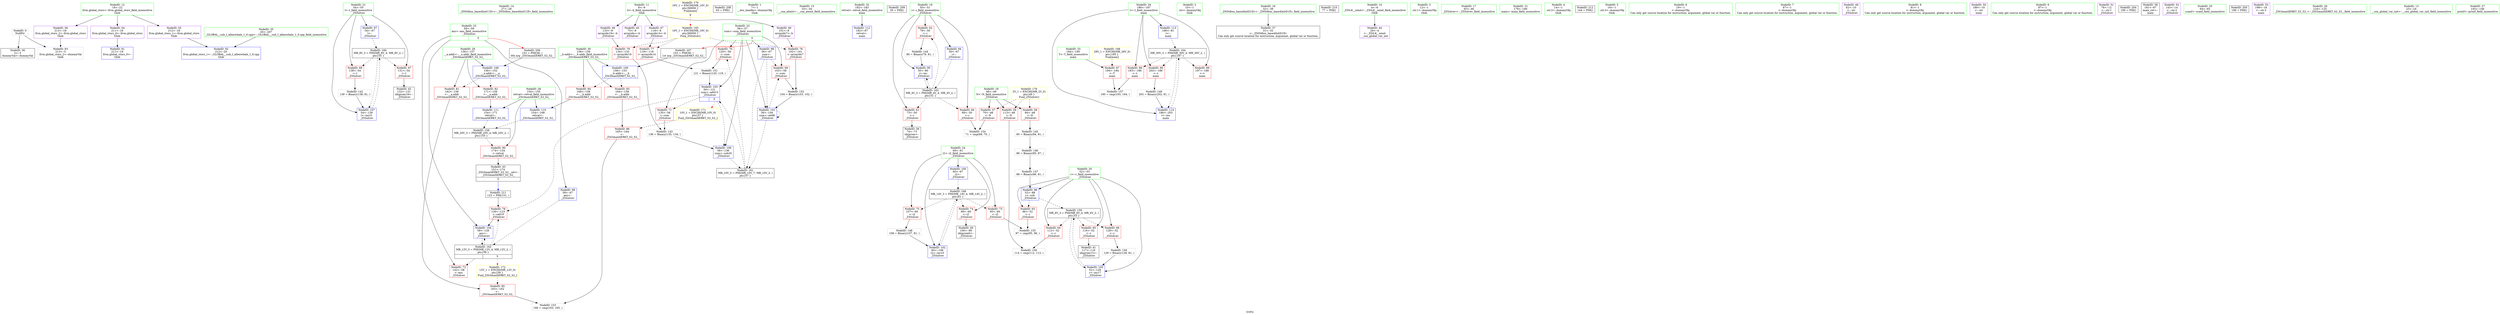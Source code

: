 digraph "SVFG" {
	label="SVFG";

	Node0x557f8cd1b1f0 [shape=record,color=grey,label="{NodeID: 0\nNullPtr}"];
	Node0x557f8cd1b1f0 -> Node0x557f8cd319f0[style=solid];
	Node0x557f8cd1b1f0 -> Node0x557f8cd359b0[style=solid];
	Node0x557f8cd324e0 [shape=record,color=blue,label="{NodeID: 97\n54\<--67\nl\<--\n_Z5Solvev\n}"];
	Node0x557f8cd324e0 -> Node0x557f8cd40830[style=dashed];
	Node0x557f8cd30660 [shape=record,color=green,label="{NodeID: 14\n27\<--28\n_ZNSt8ios_base4InitC1Ev\<--_ZNSt8ios_base4InitC1Ev_field_insensitive\n}"];
	Node0x557f8cd370b0 [shape=record,color=blue,label="{NodeID: 111\n154\<--171\nretval\<--\n_ZSt3maxIiERKT_S2_S2_\n}"];
	Node0x557f8cd370b0 -> Node0x557f8cd3fe30[style=dashed];
	Node0x557f8cd31310 [shape=record,color=green,label="{NodeID: 28\n154\<--155\nretval\<--retval_field_insensitive\n_ZSt3maxIiERKT_S2_S2_\n}"];
	Node0x557f8cd31310 -> Node0x557f8cd34ec0[style=solid];
	Node0x557f8cd31310 -> Node0x557f8cd36fe0[style=solid];
	Node0x557f8cd31310 -> Node0x557f8cd370b0[style=solid];
	Node0x557f8cd4ef80 [shape=record,color=black,label="{NodeID: 208\n63 = PHI()\n}"];
	Node0x557f8cd31f30 [shape=record,color=black,label="{NodeID: 42\n132\<--131\nidxprom18\<--\n_Z5Solvev\n}"];
	Node0x557f8cd33b10 [shape=record,color=purple,label="{NodeID: 56\n213\<--18\nllvm.global_ctors_2\<--llvm.global_ctors\nGlob }"];
	Node0x557f8cd33b10 -> Node0x557f8cd359b0[style=solid];
	Node0x557f8cd3a510 [shape=record,color=grey,label="{NodeID: 153\n166 = cmp(163, 165, )\n}"];
	Node0x557f8cd346a0 [shape=record,color=red,label="{NodeID: 70\n120\<--56\n\<--sum\n_Z5Solvev\n}"];
	Node0x557f8cd346a0 -> Node0x557f8cd3a210[style=solid];
	Node0x557f8cd35200 [shape=record,color=red,label="{NodeID: 84\n168\<--158\n\<--__b.addr\n_ZSt3maxIiERKT_S2_S2_\n}"];
	Node0x557f8cd35200 -> Node0x557f8cd36fe0[style=solid];
	Node0x557f8cd1b480 [shape=record,color=green,label="{NodeID: 1\n7\<--1\n__dso_handle\<--dummyObj\nGlob }"];
	Node0x557f8cd325b0 [shape=record,color=blue,label="{NodeID: 98\n56\<--67\nsum\<--\n_Z5Solvev\n}"];
	Node0x557f8cd325b0 -> Node0x557f8cd345d0[style=dashed];
	Node0x557f8cd325b0 -> Node0x557f8cd32820[style=dashed];
	Node0x557f8cd325b0 -> Node0x557f8cd40d30[style=dashed];
	Node0x557f8cd30760 [shape=record,color=green,label="{NodeID: 15\n33\<--34\n__cxa_atexit\<--__cxa_atexit_field_insensitive\n}"];
	Node0x557f8cd37180 [shape=record,color=blue,label="{NodeID: 112\n182\<--67\nretval\<--\nmain\n}"];
	Node0x557f8cd313e0 [shape=record,color=green,label="{NodeID: 29\n156\<--157\n__a.addr\<--__a.addr_field_insensitive\n_ZSt3maxIiERKT_S2_S2_\n}"];
	Node0x557f8cd313e0 -> Node0x557f8cd34f90[style=solid];
	Node0x557f8cd313e0 -> Node0x557f8cd35060[style=solid];
	Node0x557f8cd313e0 -> Node0x557f8cd36e40[style=solid];
	Node0x557f8cd4f080 [shape=record,color=black,label="{NodeID: 209\n30 = PHI()\n}"];
	Node0x557f8cd32000 [shape=record,color=black,label="{NodeID: 43\n151\<--174\n_ZSt3maxIiERKT_S2_S2__ret\<--\n_ZSt3maxIiERKT_S2_S2_\n|{<s0>5}}"];
	Node0x557f8cd32000:s0 -> Node0x557f8cd4f280[style=solid,color=blue];
	Node0x557f8cd33c10 [shape=record,color=red,label="{NodeID: 57\n70\<--48\n\<--N\n_Z5Solvev\n}"];
	Node0x557f8cd33c10 -> Node0x557f8cd3a690[style=solid];
	Node0x557f8cd3a690 [shape=record,color=grey,label="{NodeID: 154\n71 = cmp(69, 70, )\n}"];
	Node0x557f8cd34770 [shape=record,color=red,label="{NodeID: 71\n135\<--56\n\<--sum\n_Z5Solvev\n}"];
	Node0x557f8cd34770 -> Node0x557f8cd39610[style=solid];
	Node0x557f8cd43650 [shape=record,color=yellow,style=double,label="{NodeID: 168\n28V_1 = ENCHI(MR_28V_0)\npts\{185 \}\nFun[main]}"];
	Node0x557f8cd43650 -> Node0x557f8cd35470[style=dashed];
	Node0x557f8cd352d0 [shape=record,color=red,label="{NodeID: 85\n163\<--162\n\<--\n_ZSt3maxIiERKT_S2_S2_\n}"];
	Node0x557f8cd352d0 -> Node0x557f8cd3a510[style=solid];
	Node0x557f8cd2f6e0 [shape=record,color=green,label="{NodeID: 2\n10\<--1\n.str\<--dummyObj\nGlob }"];
	Node0x557f8cd32680 [shape=record,color=blue,label="{NodeID: 99\n58\<--67\nans\<--\n_Z5Solvev\n}"];
	Node0x557f8cd32680 -> Node0x557f8cd41230[style=dashed];
	Node0x557f8cd30860 [shape=record,color=green,label="{NodeID: 16\n32\<--38\n_ZNSt8ios_base4InitD1Ev\<--_ZNSt8ios_base4InitD1Ev_field_insensitive\n}"];
	Node0x557f8cd30860 -> Node0x557f8cd31af0[style=solid];
	Node0x557f8cd37250 [shape=record,color=blue,label="{NodeID: 113\n186\<--81\nt\<--\nmain\n}"];
	Node0x557f8cd37250 -> Node0x557f8cd41c30[style=dashed];
	Node0x557f8cd314b0 [shape=record,color=green,label="{NodeID: 30\n158\<--159\n__b.addr\<--__b.addr_field_insensitive\n_ZSt3maxIiERKT_S2_S2_\n}"];
	Node0x557f8cd314b0 -> Node0x557f8cd35130[style=solid];
	Node0x557f8cd314b0 -> Node0x557f8cd35200[style=solid];
	Node0x557f8cd314b0 -> Node0x557f8cd36f10[style=solid];
	Node0x557f8cd4f180 [shape=record,color=black,label="{NodeID: 210\n77 = PHI()\n}"];
	Node0x557f8cd320d0 [shape=record,color=purple,label="{NodeID: 44\n29\<--4\n\<--_ZStL8__ioinit\n__cxx_global_var_init\n}"];
	Node0x557f8cd33ce0 [shape=record,color=red,label="{NodeID: 58\n84\<--48\n\<--N\n_Z5Solvev\n}"];
	Node0x557f8cd33ce0 -> Node0x557f8cd39910[style=solid];
	Node0x557f8cd3a810 [shape=record,color=grey,label="{NodeID: 155\n97 = cmp(95, 96, )\n}"];
	Node0x557f8cd34840 [shape=record,color=red,label="{NodeID: 72\n142\<--58\n\<--ans\n_Z5Solvev\n}"];
	Node0x557f8cd353a0 [shape=record,color=red,label="{NodeID: 86\n165\<--164\n\<--\n_ZSt3maxIiERKT_S2_S2_\n}"];
	Node0x557f8cd353a0 -> Node0x557f8cd3a510[style=solid];
	Node0x557f8cd2f770 [shape=record,color=green,label="{NodeID: 3\n12\<--1\n.str.1\<--dummyObj\nGlob }"];
	Node0x557f8cd443d0 [shape=record,color=yellow,style=double,label="{NodeID: 183\n16V_1 = ENCHI(MR_16V_0)\npts\{90000 \}\nFun[_Z5Solvev]}"];
	Node0x557f8cd443d0 -> Node0x557f8cd34b80[style=dashed];
	Node0x557f8cd443d0 -> Node0x557f8cd34c50[style=dashed];
	Node0x557f8cd443d0 -> Node0x557f8cd34df0[style=dashed];
	Node0x557f8cd32750 [shape=record,color=blue,label="{NodeID: 100\n60\<--67\ni2\<--\n_Z5Solvev\n}"];
	Node0x557f8cd32750 -> Node0x557f8cd42630[style=dashed];
	Node0x557f8cd30960 [shape=record,color=green,label="{NodeID: 17\n45\<--46\n_Z5Solvev\<--_Z5Solvev_field_insensitive\n}"];
	Node0x557f8cd37320 [shape=record,color=blue,label="{NodeID: 114\n186\<--203\nt\<--inc\nmain\n}"];
	Node0x557f8cd37320 -> Node0x557f8cd41c30[style=dashed];
	Node0x557f8cd31580 [shape=record,color=green,label="{NodeID: 31\n179\<--180\nmain\<--main_field_insensitive\n}"];
	Node0x557f8cd4f280 [shape=record,color=black,label="{NodeID: 211\n123 = PHI(151, )\n}"];
	Node0x557f8cd4f280 -> Node0x557f8cd34d20[style=solid];
	Node0x557f8cd321a0 [shape=record,color=purple,label="{NodeID: 45\n75\<--8\narrayidx\<--b\n_Z5Solvev\n}"];
	Node0x557f8cd39490 [shape=record,color=grey,label="{NodeID: 142\n139 = Binary(138, 81, )\n}"];
	Node0x557f8cd39490 -> Node0x557f8cd36d70[style=solid];
	Node0x557f8cd33db0 [shape=record,color=red,label="{NodeID: 59\n113\<--48\n\<--N\n_Z5Solvev\n}"];
	Node0x557f8cd33db0 -> Node0x557f8cd3a990[style=solid];
	Node0x557f8cd3a990 [shape=record,color=grey,label="{NodeID: 156\n114 = cmp(112, 113, )\n}"];
	Node0x557f8cd34910 [shape=record,color=red,label="{NodeID: 73\n95\<--60\n\<--i2\n_Z5Solvev\n}"];
	Node0x557f8cd34910 -> Node0x557f8cd3a810[style=solid];
	Node0x557f8cd43810 [shape=record,color=yellow,style=double,label="{NodeID: 170\n16V_1 = ENCHI(MR_16V_0)\npts\{90000 \}\nFun[main]|{<s0>9}}"];
	Node0x557f8cd43810:s0 -> Node0x557f8cd443d0[style=dashed,color=red];
	Node0x557f8cd35470 [shape=record,color=red,label="{NodeID: 87\n194\<--184\n\<--T\nmain\n}"];
	Node0x557f8cd35470 -> Node0x557f8cd3ab10[style=solid];
	Node0x557f8cd2f800 [shape=record,color=green,label="{NodeID: 4\n14\<--1\n.str.2\<--dummyObj\nGlob }"];
	Node0x557f8cd32820 [shape=record,color=blue,label="{NodeID: 101\n56\<--104\nsum\<--add8\n_Z5Solvev\n}"];
	Node0x557f8cd32820 -> Node0x557f8cd345d0[style=dashed];
	Node0x557f8cd32820 -> Node0x557f8cd32820[style=dashed];
	Node0x557f8cd32820 -> Node0x557f8cd40d30[style=dashed];
	Node0x557f8cd30a60 [shape=record,color=green,label="{NodeID: 18\n48\<--49\nN\<--N_field_insensitive\n_Z5Solvev\n}"];
	Node0x557f8cd30a60 -> Node0x557f8cd33c10[style=solid];
	Node0x557f8cd30a60 -> Node0x557f8cd33ce0[style=solid];
	Node0x557f8cd30a60 -> Node0x557f8cd33db0[style=solid];
	Node0x557f8cd31680 [shape=record,color=green,label="{NodeID: 32\n182\<--183\nretval\<--retval_field_insensitive\nmain\n}"];
	Node0x557f8cd31680 -> Node0x557f8cd37180[style=solid];
	Node0x557f8cd4f4b0 [shape=record,color=black,label="{NodeID: 212\n144 = PHI()\n}"];
	Node0x557f8cd32270 [shape=record,color=purple,label="{NodeID: 46\n101\<--8\narrayidx7\<--b\n_Z5Solvev\n}"];
	Node0x557f8cd32270 -> Node0x557f8cd34b80[style=solid];
	Node0x557f8cd39610 [shape=record,color=grey,label="{NodeID: 143\n136 = Binary(135, 134, )\n}"];
	Node0x557f8cd39610 -> Node0x557f8cd36ca0[style=solid];
	Node0x557f8cd33e80 [shape=record,color=red,label="{NodeID: 60\n69\<--50\n\<--i\n_Z5Solvev\n}"];
	Node0x557f8cd33e80 -> Node0x557f8cd3a690[style=solid];
	Node0x557f8cd3ab10 [shape=record,color=grey,label="{NodeID: 157\n195 = cmp(193, 194, )\n}"];
	Node0x557f8cd349e0 [shape=record,color=red,label="{NodeID: 74\n99\<--60\n\<--i2\n_Z5Solvev\n}"];
	Node0x557f8cd349e0 -> Node0x557f8cd31d90[style=solid];
	Node0x557f8cd438f0 [shape=record,color=yellow,style=double,label="{NodeID: 171\n10V_1 = ENCHI(MR_10V_0)\npts\{57 \}\nFun[_ZSt3maxIiERKT_S2_S2_]}"];
	Node0x557f8cd438f0 -> Node0x557f8cd353a0[style=dashed];
	Node0x557f8cd35540 [shape=record,color=red,label="{NodeID: 88\n193\<--186\n\<--t\nmain\n}"];
	Node0x557f8cd35540 -> Node0x557f8cd3ab10[style=solid];
	Node0x557f8cd2f890 [shape=record,color=green,label="{NodeID: 5\n16\<--1\n.str.3\<--dummyObj\nGlob }"];
	Node0x557f8cd328f0 [shape=record,color=blue,label="{NodeID: 102\n60\<--108\ni2\<--inc10\n_Z5Solvev\n}"];
	Node0x557f8cd328f0 -> Node0x557f8cd42630[style=dashed];
	Node0x557f8cd30b30 [shape=record,color=green,label="{NodeID: 19\n50\<--51\ni\<--i_field_insensitive\n_Z5Solvev\n}"];
	Node0x557f8cd30b30 -> Node0x557f8cd33e80[style=solid];
	Node0x557f8cd30b30 -> Node0x557f8cd33f50[style=solid];
	Node0x557f8cd30b30 -> Node0x557f8cd34020[style=solid];
	Node0x557f8cd30b30 -> Node0x557f8cd35ab0[style=solid];
	Node0x557f8cd30b30 -> Node0x557f8cd35b80[style=solid];
	Node0x557f8cd31750 [shape=record,color=green,label="{NodeID: 33\n184\<--185\nT\<--T_field_insensitive\nmain\n}"];
	Node0x557f8cd31750 -> Node0x557f8cd35470[style=solid];
	Node0x557f8cd32340 [shape=record,color=purple,label="{NodeID: 47\n118\<--8\narrayidx14\<--b\n_Z5Solvev\n}"];
	Node0x557f8cd32340 -> Node0x557f8cd34c50[style=solid];
	Node0x557f8cd39790 [shape=record,color=grey,label="{NodeID: 144\n80 = Binary(79, 81, )\n}"];
	Node0x557f8cd39790 -> Node0x557f8cd35b80[style=solid];
	Node0x557f8cd33f50 [shape=record,color=red,label="{NodeID: 61\n73\<--50\n\<--i\n_Z5Solvev\n}"];
	Node0x557f8cd33f50 -> Node0x557f8cd31cc0[style=solid];
	Node0x557f8cd3fe30 [shape=record,color=black,label="{NodeID: 158\nMR_20V_3 = PHI(MR_20V_4, MR_20V_2, )\npts\{155 \}\n}"];
	Node0x557f8cd3fe30 -> Node0x557f8cd34ec0[style=dashed];
	Node0x557f8cd34ab0 [shape=record,color=red,label="{NodeID: 75\n107\<--60\n\<--i2\n_Z5Solvev\n}"];
	Node0x557f8cd34ab0 -> Node0x557f8cd39d90[style=solid];
	Node0x557f8cd43a00 [shape=record,color=yellow,style=double,label="{NodeID: 172\n12V_1 = ENCHI(MR_12V_0)\npts\{59 \}\nFun[_ZSt3maxIiERKT_S2_S2_]}"];
	Node0x557f8cd43a00 -> Node0x557f8cd352d0[style=dashed];
	Node0x557f8cd35610 [shape=record,color=red,label="{NodeID: 89\n197\<--186\n\<--t\nmain\n}"];
	Node0x557f8cd300d0 [shape=record,color=green,label="{NodeID: 6\n19\<--1\n\<--dummyObj\nCan only get source location for instruction, argument, global var or function.}"];
	Node0x557f8cd329c0 [shape=record,color=blue,label="{NodeID: 103\n56\<--121\nsum\<--add15\n_Z5Solvev\n|{|<s3>5}}"];
	Node0x557f8cd329c0 -> Node0x557f8cd34770[style=dashed];
	Node0x557f8cd329c0 -> Node0x557f8cd34d20[style=dashed];
	Node0x557f8cd329c0 -> Node0x557f8cd36ca0[style=dashed];
	Node0x557f8cd329c0:s3 -> Node0x557f8cd438f0[style=dashed,color=red];
	Node0x557f8cd30c00 [shape=record,color=green,label="{NodeID: 20\n52\<--53\nr\<--r_field_insensitive\n_Z5Solvev\n}"];
	Node0x557f8cd30c00 -> Node0x557f8cd340f0[style=solid];
	Node0x557f8cd30c00 -> Node0x557f8cd341c0[style=solid];
	Node0x557f8cd30c00 -> Node0x557f8cd34290[style=solid];
	Node0x557f8cd30c00 -> Node0x557f8cd34360[style=solid];
	Node0x557f8cd30c00 -> Node0x557f8cd32410[style=solid];
	Node0x557f8cd30c00 -> Node0x557f8cd32b60[style=solid];
	Node0x557f8cd31820 [shape=record,color=green,label="{NodeID: 34\n186\<--187\nt\<--t_field_insensitive\nmain\n}"];
	Node0x557f8cd31820 -> Node0x557f8cd35540[style=solid];
	Node0x557f8cd31820 -> Node0x557f8cd35610[style=solid];
	Node0x557f8cd31820 -> Node0x557f8cd356e0[style=solid];
	Node0x557f8cd31820 -> Node0x557f8cd37250[style=solid];
	Node0x557f8cd31820 -> Node0x557f8cd37320[style=solid];
	Node0x557f8cd33430 [shape=record,color=purple,label="{NodeID: 48\n133\<--8\narrayidx19\<--b\n_Z5Solvev\n}"];
	Node0x557f8cd33430 -> Node0x557f8cd34df0[style=solid];
	Node0x557f8cd39910 [shape=record,color=grey,label="{NodeID: 145\n85 = Binary(84, 81, )\n}"];
	Node0x557f8cd39910 -> Node0x557f8cd39a90[style=solid];
	Node0x557f8cd34020 [shape=record,color=red,label="{NodeID: 62\n79\<--50\n\<--i\n_Z5Solvev\n}"];
	Node0x557f8cd34020 -> Node0x557f8cd39790[style=solid];
	Node0x557f8cd40330 [shape=record,color=black,label="{NodeID: 159\nMR_6V_3 = PHI(MR_6V_4, MR_6V_2, )\npts\{53 \}\n}"];
	Node0x557f8cd40330 -> Node0x557f8cd341c0[style=dashed];
	Node0x557f8cd40330 -> Node0x557f8cd34290[style=dashed];
	Node0x557f8cd40330 -> Node0x557f8cd34360[style=dashed];
	Node0x557f8cd40330 -> Node0x557f8cd32b60[style=dashed];
	Node0x557f8cd34b80 [shape=record,color=red,label="{NodeID: 76\n102\<--101\n\<--arrayidx7\n_Z5Solvev\n}"];
	Node0x557f8cd34b80 -> Node0x557f8cd3a390[style=solid];
	Node0x557f8cd356e0 [shape=record,color=red,label="{NodeID: 90\n202\<--186\n\<--t\nmain\n}"];
	Node0x557f8cd356e0 -> Node0x557f8cd39f10[style=solid];
	Node0x557f8cd30160 [shape=record,color=green,label="{NodeID: 7\n67\<--1\n\<--dummyObj\nCan only get source location for instruction, argument, global var or function.}"];
	Node0x557f8cd32a90 [shape=record,color=blue,label="{NodeID: 104\n58\<--126\nans\<--\n_Z5Solvev\n}"];
	Node0x557f8cd32a90 -> Node0x557f8cd41230[style=dashed];
	Node0x557f8cd30cd0 [shape=record,color=green,label="{NodeID: 21\n54\<--55\nl\<--l_field_insensitive\n_Z5Solvev\n}"];
	Node0x557f8cd30cd0 -> Node0x557f8cd34430[style=solid];
	Node0x557f8cd30cd0 -> Node0x557f8cd34500[style=solid];
	Node0x557f8cd30cd0 -> Node0x557f8cd324e0[style=solid];
	Node0x557f8cd30cd0 -> Node0x557f8cd36d70[style=solid];
	Node0x557f8cd318f0 [shape=record,color=green,label="{NodeID: 35\n20\<--207\n_GLOBAL__sub_I_allenwhale_1_0.cpp\<--_GLOBAL__sub_I_allenwhale_1_0.cpp_field_insensitive\n}"];
	Node0x557f8cd318f0 -> Node0x557f8cd358b0[style=solid];
	Node0x557f8cd33500 [shape=record,color=purple,label="{NodeID: 49\n62\<--10\n\<--.str\n_Z5Solvev\n}"];
	Node0x557f8cd39a90 [shape=record,color=grey,label="{NodeID: 146\n86 = Binary(85, 87, )\n}"];
	Node0x557f8cd39a90 -> Node0x557f8cd39c10[style=solid];
	Node0x557f8cd340f0 [shape=record,color=red,label="{NodeID: 63\n96\<--52\n\<--r\n_Z5Solvev\n}"];
	Node0x557f8cd340f0 -> Node0x557f8cd3a810[style=solid];
	Node0x557f8cd40830 [shape=record,color=black,label="{NodeID: 160\nMR_8V_3 = PHI(MR_8V_4, MR_8V_2, )\npts\{55 \}\n}"];
	Node0x557f8cd40830 -> Node0x557f8cd34430[style=dashed];
	Node0x557f8cd40830 -> Node0x557f8cd34500[style=dashed];
	Node0x557f8cd40830 -> Node0x557f8cd36d70[style=dashed];
	Node0x557f8cd34c50 [shape=record,color=red,label="{NodeID: 77\n119\<--118\n\<--arrayidx14\n_Z5Solvev\n}"];
	Node0x557f8cd34c50 -> Node0x557f8cd3a210[style=solid];
	Node0x557f8cd357b0 [shape=record,color=blue,label="{NodeID: 91\n211\<--19\nllvm.global_ctors_0\<--\nGlob }"];
	Node0x557f8cd301f0 [shape=record,color=green,label="{NodeID: 8\n81\<--1\n\<--dummyObj\nCan only get source location for instruction, argument, global var or function.}"];
	Node0x557f8cd32b60 [shape=record,color=blue,label="{NodeID: 105\n52\<--129\nr\<--inc17\n_Z5Solvev\n}"];
	Node0x557f8cd32b60 -> Node0x557f8cd40330[style=dashed];
	Node0x557f8cd30da0 [shape=record,color=green,label="{NodeID: 22\n56\<--57\nsum\<--sum_field_insensitive\n_Z5Solvev\n|{|<s7>5}}"];
	Node0x557f8cd30da0 -> Node0x557f8cd345d0[style=solid];
	Node0x557f8cd30da0 -> Node0x557f8cd346a0[style=solid];
	Node0x557f8cd30da0 -> Node0x557f8cd34770[style=solid];
	Node0x557f8cd30da0 -> Node0x557f8cd325b0[style=solid];
	Node0x557f8cd30da0 -> Node0x557f8cd32820[style=solid];
	Node0x557f8cd30da0 -> Node0x557f8cd329c0[style=solid];
	Node0x557f8cd30da0 -> Node0x557f8cd36ca0[style=solid];
	Node0x557f8cd30da0:s7 -> Node0x557f8cd4e790[style=solid,color=red];
	Node0x557f8cd319f0 [shape=record,color=black,label="{NodeID: 36\n2\<--3\ndummyVal\<--dummyVal\n}"];
	Node0x557f8cd335d0 [shape=record,color=purple,label="{NodeID: 50\n189\<--10\n\<--.str\nmain\n}"];
	Node0x557f8cd39c10 [shape=record,color=grey,label="{NodeID: 147\n88 = Binary(86, 81, )\n}"];
	Node0x557f8cd39c10 -> Node0x557f8cd32410[style=solid];
	Node0x557f8cd341c0 [shape=record,color=red,label="{NodeID: 64\n112\<--52\n\<--r\n_Z5Solvev\n}"];
	Node0x557f8cd341c0 -> Node0x557f8cd3a990[style=solid];
	Node0x557f8cd40d30 [shape=record,color=black,label="{NodeID: 161\nMR_10V_5 = PHI(MR_10V_7, MR_10V_3, )\npts\{57 \}\n}"];
	Node0x557f8cd40d30 -> Node0x557f8cd346a0[style=dashed];
	Node0x557f8cd40d30 -> Node0x557f8cd329c0[style=dashed];
	Node0x557f8cd34d20 [shape=record,color=red,label="{NodeID: 78\n126\<--123\n\<--call16\n_Z5Solvev\n}"];
	Node0x557f8cd34d20 -> Node0x557f8cd32a90[style=solid];
	Node0x557f8cd358b0 [shape=record,color=blue,label="{NodeID: 92\n212\<--20\nllvm.global_ctors_1\<--_GLOBAL__sub_I_allenwhale_1_0.cpp\nGlob }"];
	Node0x557f8cd30280 [shape=record,color=green,label="{NodeID: 9\n87\<--1\n\<--dummyObj\nCan only get source location for instruction, argument, global var or function.}"];
	Node0x557f8cd36ca0 [shape=record,color=blue,label="{NodeID: 106\n56\<--136\nsum\<--sub20\n_Z5Solvev\n}"];
	Node0x557f8cd36ca0 -> Node0x557f8cd40d30[style=dashed];
	Node0x557f8cd30e70 [shape=record,color=green,label="{NodeID: 23\n58\<--59\nans\<--ans_field_insensitive\n_Z5Solvev\n|{|<s3>5}}"];
	Node0x557f8cd30e70 -> Node0x557f8cd34840[style=solid];
	Node0x557f8cd30e70 -> Node0x557f8cd32680[style=solid];
	Node0x557f8cd30e70 -> Node0x557f8cd32a90[style=solid];
	Node0x557f8cd30e70:s3 -> Node0x557f8cd4e5a0[style=solid,color=red];
	Node0x557f8cd31af0 [shape=record,color=black,label="{NodeID: 37\n31\<--32\n\<--_ZNSt8ios_base4InitD1Ev\nCan only get source location for instruction, argument, global var or function.}"];
	Node0x557f8cd336a0 [shape=record,color=purple,label="{NodeID: 51\n76\<--12\n\<--.str.1\n_Z5Solvev\n}"];
	Node0x557f8cd39d90 [shape=record,color=grey,label="{NodeID: 148\n108 = Binary(107, 81, )\n}"];
	Node0x557f8cd39d90 -> Node0x557f8cd328f0[style=solid];
	Node0x557f8cd34290 [shape=record,color=red,label="{NodeID: 65\n116\<--52\n\<--r\n_Z5Solvev\n}"];
	Node0x557f8cd34290 -> Node0x557f8cd31e60[style=solid];
	Node0x557f8cd41230 [shape=record,color=black,label="{NodeID: 162\nMR_12V_3 = PHI(MR_12V_4, MR_12V_2, )\npts\{59 \}\n|{|<s3>5}}"];
	Node0x557f8cd41230 -> Node0x557f8cd34840[style=dashed];
	Node0x557f8cd41230 -> Node0x557f8cd34d20[style=dashed];
	Node0x557f8cd41230 -> Node0x557f8cd32a90[style=dashed];
	Node0x557f8cd41230:s3 -> Node0x557f8cd43a00[style=dashed,color=red];
	Node0x557f8cd34df0 [shape=record,color=red,label="{NodeID: 79\n134\<--133\n\<--arrayidx19\n_Z5Solvev\n}"];
	Node0x557f8cd34df0 -> Node0x557f8cd39610[style=solid];
	Node0x557f8cd43d80 [shape=record,color=yellow,style=double,label="{NodeID: 176\n2V_1 = ENCHI(MR_2V_0)\npts\{49 \}\nFun[_Z5Solvev]}"];
	Node0x557f8cd43d80 -> Node0x557f8cd33c10[style=dashed];
	Node0x557f8cd43d80 -> Node0x557f8cd33ce0[style=dashed];
	Node0x557f8cd43d80 -> Node0x557f8cd33db0[style=dashed];
	Node0x557f8cd359b0 [shape=record,color=blue, style = dotted,label="{NodeID: 93\n213\<--3\nllvm.global_ctors_2\<--dummyVal\nGlob }"];
	Node0x557f8cd30310 [shape=record,color=green,label="{NodeID: 10\n4\<--6\n_ZStL8__ioinit\<--_ZStL8__ioinit_field_insensitive\nGlob }"];
	Node0x557f8cd30310 -> Node0x557f8cd320d0[style=solid];
	Node0x557f8cd36d70 [shape=record,color=blue,label="{NodeID: 107\n54\<--139\nl\<--inc21\n_Z5Solvev\n}"];
	Node0x557f8cd36d70 -> Node0x557f8cd40830[style=dashed];
	Node0x557f8cd30f40 [shape=record,color=green,label="{NodeID: 24\n60\<--61\ni2\<--i2_field_insensitive\n_Z5Solvev\n}"];
	Node0x557f8cd30f40 -> Node0x557f8cd34910[style=solid];
	Node0x557f8cd30f40 -> Node0x557f8cd349e0[style=solid];
	Node0x557f8cd30f40 -> Node0x557f8cd34ab0[style=solid];
	Node0x557f8cd30f40 -> Node0x557f8cd32750[style=solid];
	Node0x557f8cd30f40 -> Node0x557f8cd328f0[style=solid];
	Node0x557f8cb53780 [shape=record,color=black,label="{NodeID: 204\n190 = PHI()\n}"];
	Node0x557f8cd31bf0 [shape=record,color=black,label="{NodeID: 38\n181\<--67\nmain_ret\<--\nmain\n}"];
	Node0x557f8cd33770 [shape=record,color=purple,label="{NodeID: 52\n143\<--14\n\<--.str.2\n_Z5Solvev\n}"];
	Node0x557f8cd39f10 [shape=record,color=grey,label="{NodeID: 149\n203 = Binary(202, 81, )\n}"];
	Node0x557f8cd39f10 -> Node0x557f8cd37320[style=solid];
	Node0x557f8cd34360 [shape=record,color=red,label="{NodeID: 66\n128\<--52\n\<--r\n_Z5Solvev\n}"];
	Node0x557f8cd34360 -> Node0x557f8cd3a090[style=solid];
	Node0x557f8cd41730 [shape=record,color=black,label="{NodeID: 163\nMR_4V_3 = PHI(MR_4V_4, MR_4V_2, )\npts\{51 \}\n}"];
	Node0x557f8cd41730 -> Node0x557f8cd33e80[style=dashed];
	Node0x557f8cd41730 -> Node0x557f8cd33f50[style=dashed];
	Node0x557f8cd41730 -> Node0x557f8cd34020[style=dashed];
	Node0x557f8cd41730 -> Node0x557f8cd35b80[style=dashed];
	Node0x557f8cd34ec0 [shape=record,color=red,label="{NodeID: 80\n174\<--154\n\<--retval\n_ZSt3maxIiERKT_S2_S2_\n}"];
	Node0x557f8cd34ec0 -> Node0x557f8cd32000[style=solid];
	Node0x557f8cd35ab0 [shape=record,color=blue,label="{NodeID: 94\n50\<--67\ni\<--\n_Z5Solvev\n}"];
	Node0x557f8cd35ab0 -> Node0x557f8cd41730[style=dashed];
	Node0x557f8cd303a0 [shape=record,color=green,label="{NodeID: 11\n8\<--9\nb\<--b_field_insensitive\nGlob }"];
	Node0x557f8cd303a0 -> Node0x557f8cd321a0[style=solid];
	Node0x557f8cd303a0 -> Node0x557f8cd32270[style=solid];
	Node0x557f8cd303a0 -> Node0x557f8cd32340[style=solid];
	Node0x557f8cd303a0 -> Node0x557f8cd33430[style=solid];
	Node0x557f8cd36e40 [shape=record,color=blue,label="{NodeID: 108\n156\<--152\n__a.addr\<--__a\n_ZSt3maxIiERKT_S2_S2_\n}"];
	Node0x557f8cd36e40 -> Node0x557f8cd34f90[style=dashed];
	Node0x557f8cd36e40 -> Node0x557f8cd35060[style=dashed];
	Node0x557f8cd31010 [shape=record,color=green,label="{NodeID: 25\n64\<--65\nscanf\<--scanf_field_insensitive\n}"];
	Node0x557f8cd4e4a0 [shape=record,color=black,label="{NodeID: 205\n199 = PHI()\n}"];
	Node0x557f8cd31cc0 [shape=record,color=black,label="{NodeID: 39\n74\<--73\nidxprom\<--\n_Z5Solvev\n}"];
	Node0x557f8cd33840 [shape=record,color=purple,label="{NodeID: 53\n198\<--16\n\<--.str.3\nmain\n}"];
	Node0x557f8cd3a090 [shape=record,color=grey,label="{NodeID: 150\n129 = Binary(128, 81, )\n}"];
	Node0x557f8cd3a090 -> Node0x557f8cd32b60[style=solid];
	Node0x557f8cd34430 [shape=record,color=red,label="{NodeID: 67\n131\<--54\n\<--l\n_Z5Solvev\n}"];
	Node0x557f8cd34430 -> Node0x557f8cd31f30[style=solid];
	Node0x557f8cd41c30 [shape=record,color=black,label="{NodeID: 164\nMR_30V_3 = PHI(MR_30V_4, MR_30V_2, )\npts\{187 \}\n}"];
	Node0x557f8cd41c30 -> Node0x557f8cd35540[style=dashed];
	Node0x557f8cd41c30 -> Node0x557f8cd35610[style=dashed];
	Node0x557f8cd41c30 -> Node0x557f8cd356e0[style=dashed];
	Node0x557f8cd41c30 -> Node0x557f8cd37320[style=dashed];
	Node0x557f8cd34f90 [shape=record,color=red,label="{NodeID: 81\n162\<--156\n\<--__a.addr\n_ZSt3maxIiERKT_S2_S2_\n}"];
	Node0x557f8cd34f90 -> Node0x557f8cd352d0[style=solid];
	Node0x557f8cd35b80 [shape=record,color=blue,label="{NodeID: 95\n50\<--80\ni\<--inc\n_Z5Solvev\n}"];
	Node0x557f8cd35b80 -> Node0x557f8cd41730[style=dashed];
	Node0x557f8cd30460 [shape=record,color=green,label="{NodeID: 12\n18\<--22\nllvm.global_ctors\<--llvm.global_ctors_field_insensitive\nGlob }"];
	Node0x557f8cd30460 -> Node0x557f8cd33910[style=solid];
	Node0x557f8cd30460 -> Node0x557f8cd33a10[style=solid];
	Node0x557f8cd30460 -> Node0x557f8cd33b10[style=solid];
	Node0x557f8cd36f10 [shape=record,color=blue,label="{NodeID: 109\n158\<--153\n__b.addr\<--__b\n_ZSt3maxIiERKT_S2_S2_\n}"];
	Node0x557f8cd36f10 -> Node0x557f8cd35130[style=dashed];
	Node0x557f8cd36f10 -> Node0x557f8cd35200[style=dashed];
	Node0x557f8cd31110 [shape=record,color=green,label="{NodeID: 26\n124\<--125\n_ZSt3maxIiERKT_S2_S2_\<--_ZSt3maxIiERKT_S2_S2__field_insensitive\n}"];
	Node0x557f8cd4e5a0 [shape=record,color=black,label="{NodeID: 206\n152 = PHI(58, )\n0th arg _ZSt3maxIiERKT_S2_S2_ }"];
	Node0x557f8cd4e5a0 -> Node0x557f8cd36e40[style=solid];
	Node0x557f8cd31d90 [shape=record,color=black,label="{NodeID: 40\n100\<--99\nidxprom6\<--\n_Z5Solvev\n}"];
	Node0x557f8cd33910 [shape=record,color=purple,label="{NodeID: 54\n211\<--18\nllvm.global_ctors_0\<--llvm.global_ctors\nGlob }"];
	Node0x557f8cd33910 -> Node0x557f8cd357b0[style=solid];
	Node0x557f8cd3a210 [shape=record,color=grey,label="{NodeID: 151\n121 = Binary(120, 119, )\n}"];
	Node0x557f8cd3a210 -> Node0x557f8cd329c0[style=solid];
	Node0x557f8cd34500 [shape=record,color=red,label="{NodeID: 68\n138\<--54\n\<--l\n_Z5Solvev\n}"];
	Node0x557f8cd34500 -> Node0x557f8cd39490[style=solid];
	Node0x557f8cd35060 [shape=record,color=red,label="{NodeID: 82\n171\<--156\n\<--__a.addr\n_ZSt3maxIiERKT_S2_S2_\n}"];
	Node0x557f8cd35060 -> Node0x557f8cd370b0[style=solid];
	Node0x557f8cd32410 [shape=record,color=blue,label="{NodeID: 96\n52\<--88\nr\<--sub\n_Z5Solvev\n}"];
	Node0x557f8cd32410 -> Node0x557f8cd340f0[style=dashed];
	Node0x557f8cd32410 -> Node0x557f8cd40330[style=dashed];
	Node0x557f8cd30560 [shape=record,color=green,label="{NodeID: 13\n23\<--24\n__cxx_global_var_init\<--__cxx_global_var_init_field_insensitive\n}"];
	Node0x557f8cd36fe0 [shape=record,color=blue,label="{NodeID: 110\n154\<--168\nretval\<--\n_ZSt3maxIiERKT_S2_S2_\n}"];
	Node0x557f8cd36fe0 -> Node0x557f8cd3fe30[style=dashed];
	Node0x557f8cd31210 [shape=record,color=green,label="{NodeID: 27\n145\<--146\nprintf\<--printf_field_insensitive\n}"];
	Node0x557f8cd4e790 [shape=record,color=black,label="{NodeID: 207\n153 = PHI(56, )\n1st arg _ZSt3maxIiERKT_S2_S2_ }"];
	Node0x557f8cd4e790 -> Node0x557f8cd36f10[style=solid];
	Node0x557f8cd31e60 [shape=record,color=black,label="{NodeID: 41\n117\<--116\nidxprom13\<--\n_Z5Solvev\n}"];
	Node0x557f8cd33a10 [shape=record,color=purple,label="{NodeID: 55\n212\<--18\nllvm.global_ctors_1\<--llvm.global_ctors\nGlob }"];
	Node0x557f8cd33a10 -> Node0x557f8cd358b0[style=solid];
	Node0x557f8cd3a390 [shape=record,color=grey,label="{NodeID: 152\n104 = Binary(103, 102, )\n}"];
	Node0x557f8cd3a390 -> Node0x557f8cd32820[style=solid];
	Node0x557f8cd345d0 [shape=record,color=red,label="{NodeID: 69\n103\<--56\n\<--sum\n_Z5Solvev\n}"];
	Node0x557f8cd345d0 -> Node0x557f8cd3a390[style=solid];
	Node0x557f8cd42630 [shape=record,color=black,label="{NodeID: 166\nMR_14V_3 = PHI(MR_14V_4, MR_14V_2, )\npts\{61 \}\n}"];
	Node0x557f8cd42630 -> Node0x557f8cd34910[style=dashed];
	Node0x557f8cd42630 -> Node0x557f8cd349e0[style=dashed];
	Node0x557f8cd42630 -> Node0x557f8cd34ab0[style=dashed];
	Node0x557f8cd42630 -> Node0x557f8cd328f0[style=dashed];
	Node0x557f8cd35130 [shape=record,color=red,label="{NodeID: 83\n164\<--158\n\<--__b.addr\n_ZSt3maxIiERKT_S2_S2_\n}"];
	Node0x557f8cd35130 -> Node0x557f8cd353a0[style=solid];
}
